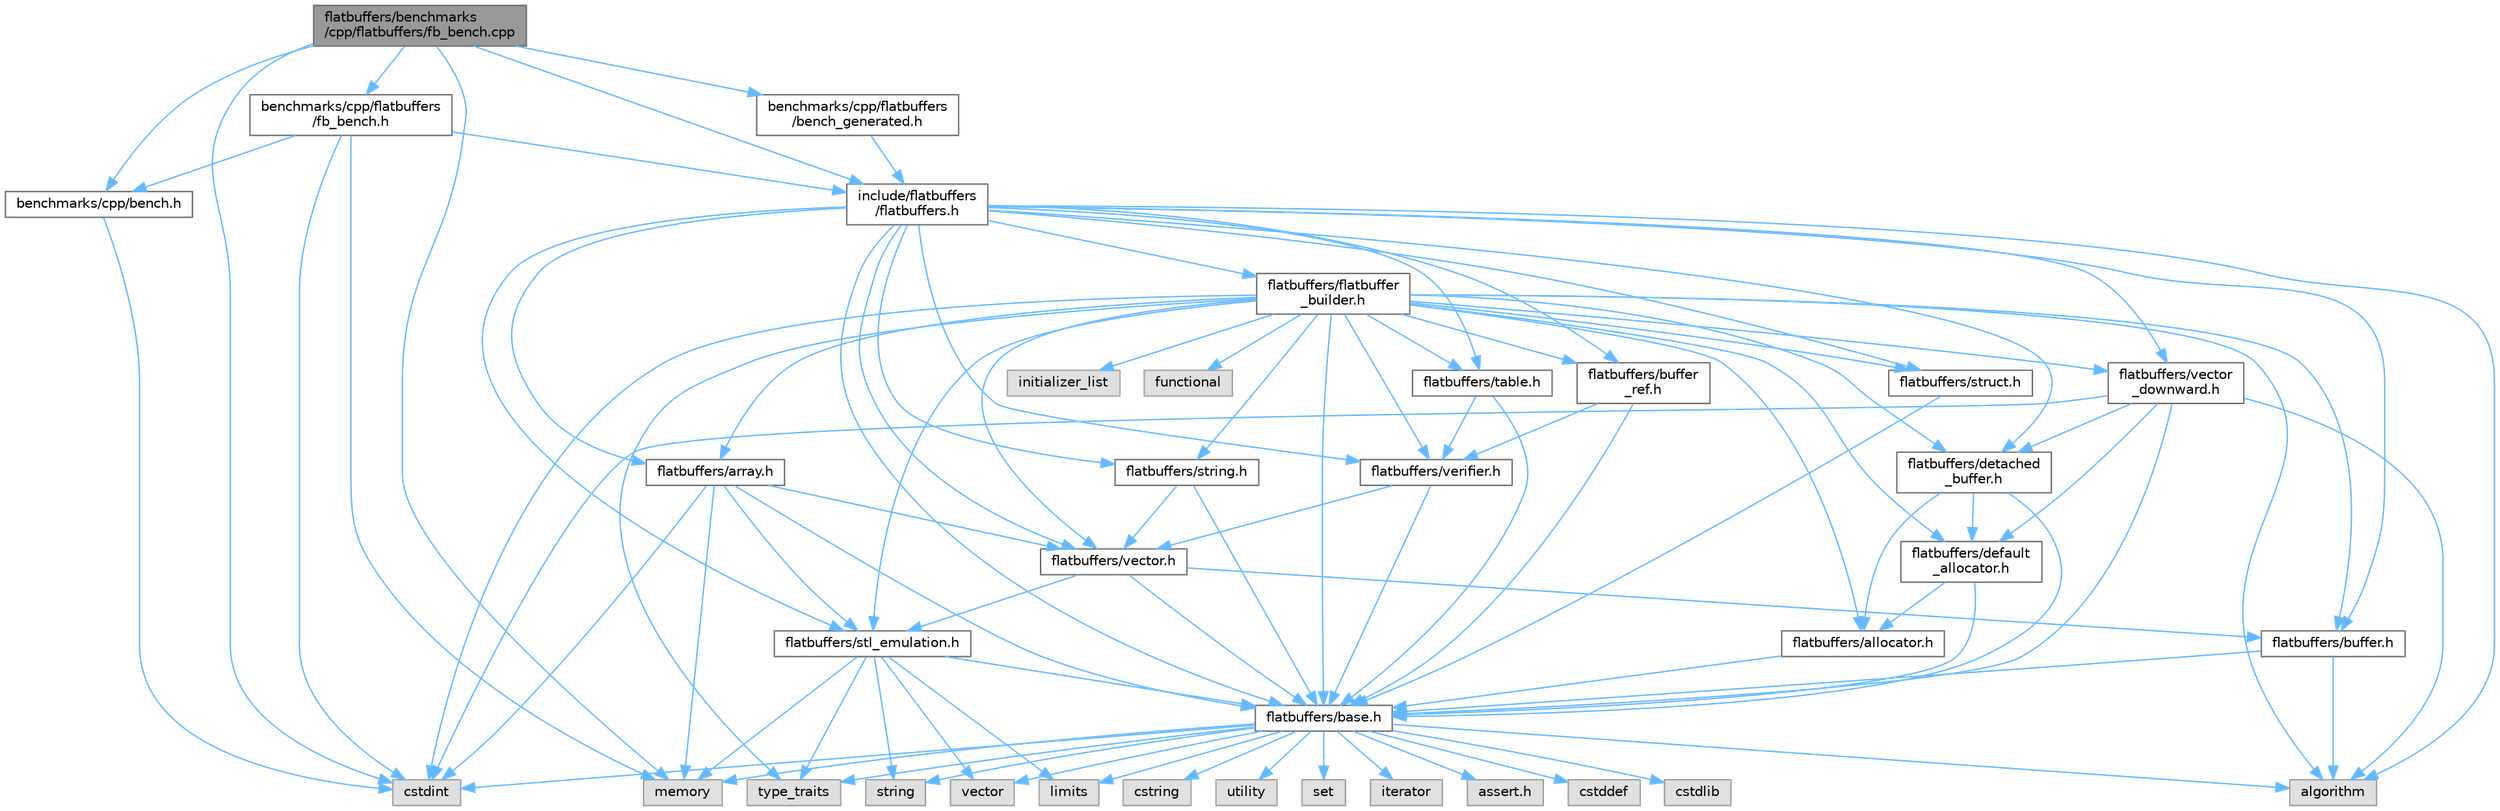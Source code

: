 digraph "flatbuffers/benchmarks/cpp/flatbuffers/fb_bench.cpp"
{
 // LATEX_PDF_SIZE
  bgcolor="transparent";
  edge [fontname=Helvetica,fontsize=10,labelfontname=Helvetica,labelfontsize=10];
  node [fontname=Helvetica,fontsize=10,shape=box,height=0.2,width=0.4];
  Node1 [id="Node000001",label="flatbuffers/benchmarks\l/cpp/flatbuffers/fb_bench.cpp",height=0.2,width=0.4,color="gray40", fillcolor="grey60", style="filled", fontcolor="black",tooltip=" "];
  Node1 -> Node2 [id="edge96_Node000001_Node000002",color="steelblue1",style="solid",tooltip=" "];
  Node2 [id="Node000002",label="benchmarks/cpp/flatbuffers\l/fb_bench.h",height=0.2,width=0.4,color="grey40", fillcolor="white", style="filled",URL="$fb__bench_8h.html",tooltip=" "];
  Node2 -> Node3 [id="edge97_Node000002_Node000003",color="steelblue1",style="solid",tooltip=" "];
  Node3 [id="Node000003",label="cstdint",height=0.2,width=0.4,color="grey60", fillcolor="#E0E0E0", style="filled",tooltip=" "];
  Node2 -> Node4 [id="edge98_Node000002_Node000004",color="steelblue1",style="solid",tooltip=" "];
  Node4 [id="Node000004",label="memory",height=0.2,width=0.4,color="grey60", fillcolor="#E0E0E0", style="filled",tooltip=" "];
  Node2 -> Node5 [id="edge99_Node000002_Node000005",color="steelblue1",style="solid",tooltip=" "];
  Node5 [id="Node000005",label="benchmarks/cpp/bench.h",height=0.2,width=0.4,color="grey40", fillcolor="white", style="filled",URL="$bench_8h.html",tooltip=" "];
  Node5 -> Node3 [id="edge100_Node000005_Node000003",color="steelblue1",style="solid",tooltip=" "];
  Node2 -> Node6 [id="edge101_Node000002_Node000006",color="steelblue1",style="solid",tooltip=" "];
  Node6 [id="Node000006",label="include/flatbuffers\l/flatbuffers.h",height=0.2,width=0.4,color="grey40", fillcolor="white", style="filled",URL="$flatbuffers_8h.html",tooltip=" "];
  Node6 -> Node7 [id="edge102_Node000006_Node000007",color="steelblue1",style="solid",tooltip=" "];
  Node7 [id="Node000007",label="algorithm",height=0.2,width=0.4,color="grey60", fillcolor="#E0E0E0", style="filled",tooltip=" "];
  Node6 -> Node8 [id="edge103_Node000006_Node000008",color="steelblue1",style="solid",tooltip=" "];
  Node8 [id="Node000008",label="flatbuffers/array.h",height=0.2,width=0.4,color="grey40", fillcolor="white", style="filled",URL="$array_8h.html",tooltip=" "];
  Node8 -> Node3 [id="edge104_Node000008_Node000003",color="steelblue1",style="solid",tooltip=" "];
  Node8 -> Node4 [id="edge105_Node000008_Node000004",color="steelblue1",style="solid",tooltip=" "];
  Node8 -> Node9 [id="edge106_Node000008_Node000009",color="steelblue1",style="solid",tooltip=" "];
  Node9 [id="Node000009",label="flatbuffers/base.h",height=0.2,width=0.4,color="grey40", fillcolor="white", style="filled",URL="$base_8h.html",tooltip=" "];
  Node9 -> Node10 [id="edge107_Node000009_Node000010",color="steelblue1",style="solid",tooltip=" "];
  Node10 [id="Node000010",label="assert.h",height=0.2,width=0.4,color="grey60", fillcolor="#E0E0E0", style="filled",tooltip=" "];
  Node9 -> Node3 [id="edge108_Node000009_Node000003",color="steelblue1",style="solid",tooltip=" "];
  Node9 -> Node11 [id="edge109_Node000009_Node000011",color="steelblue1",style="solid",tooltip=" "];
  Node11 [id="Node000011",label="cstddef",height=0.2,width=0.4,color="grey60", fillcolor="#E0E0E0", style="filled",tooltip=" "];
  Node9 -> Node12 [id="edge110_Node000009_Node000012",color="steelblue1",style="solid",tooltip=" "];
  Node12 [id="Node000012",label="cstdlib",height=0.2,width=0.4,color="grey60", fillcolor="#E0E0E0", style="filled",tooltip=" "];
  Node9 -> Node13 [id="edge111_Node000009_Node000013",color="steelblue1",style="solid",tooltip=" "];
  Node13 [id="Node000013",label="cstring",height=0.2,width=0.4,color="grey60", fillcolor="#E0E0E0", style="filled",tooltip=" "];
  Node9 -> Node14 [id="edge112_Node000009_Node000014",color="steelblue1",style="solid",tooltip=" "];
  Node14 [id="Node000014",label="utility",height=0.2,width=0.4,color="grey60", fillcolor="#E0E0E0", style="filled",tooltip=" "];
  Node9 -> Node15 [id="edge113_Node000009_Node000015",color="steelblue1",style="solid",tooltip=" "];
  Node15 [id="Node000015",label="string",height=0.2,width=0.4,color="grey60", fillcolor="#E0E0E0", style="filled",tooltip=" "];
  Node9 -> Node16 [id="edge114_Node000009_Node000016",color="steelblue1",style="solid",tooltip=" "];
  Node16 [id="Node000016",label="type_traits",height=0.2,width=0.4,color="grey60", fillcolor="#E0E0E0", style="filled",tooltip=" "];
  Node9 -> Node17 [id="edge115_Node000009_Node000017",color="steelblue1",style="solid",tooltip=" "];
  Node17 [id="Node000017",label="vector",height=0.2,width=0.4,color="grey60", fillcolor="#E0E0E0", style="filled",tooltip=" "];
  Node9 -> Node18 [id="edge116_Node000009_Node000018",color="steelblue1",style="solid",tooltip=" "];
  Node18 [id="Node000018",label="set",height=0.2,width=0.4,color="grey60", fillcolor="#E0E0E0", style="filled",tooltip=" "];
  Node9 -> Node7 [id="edge117_Node000009_Node000007",color="steelblue1",style="solid",tooltip=" "];
  Node9 -> Node19 [id="edge118_Node000009_Node000019",color="steelblue1",style="solid",tooltip=" "];
  Node19 [id="Node000019",label="limits",height=0.2,width=0.4,color="grey60", fillcolor="#E0E0E0", style="filled",tooltip=" "];
  Node9 -> Node20 [id="edge119_Node000009_Node000020",color="steelblue1",style="solid",tooltip=" "];
  Node20 [id="Node000020",label="iterator",height=0.2,width=0.4,color="grey60", fillcolor="#E0E0E0", style="filled",tooltip=" "];
  Node9 -> Node4 [id="edge120_Node000009_Node000004",color="steelblue1",style="solid",tooltip=" "];
  Node8 -> Node21 [id="edge121_Node000008_Node000021",color="steelblue1",style="solid",tooltip=" "];
  Node21 [id="Node000021",label="flatbuffers/stl_emulation.h",height=0.2,width=0.4,color="grey40", fillcolor="white", style="filled",URL="$stl__emulation_8h.html",tooltip=" "];
  Node21 -> Node9 [id="edge122_Node000021_Node000009",color="steelblue1",style="solid",tooltip=" "];
  Node21 -> Node15 [id="edge123_Node000021_Node000015",color="steelblue1",style="solid",tooltip=" "];
  Node21 -> Node16 [id="edge124_Node000021_Node000016",color="steelblue1",style="solid",tooltip=" "];
  Node21 -> Node17 [id="edge125_Node000021_Node000017",color="steelblue1",style="solid",tooltip=" "];
  Node21 -> Node4 [id="edge126_Node000021_Node000004",color="steelblue1",style="solid",tooltip=" "];
  Node21 -> Node19 [id="edge127_Node000021_Node000019",color="steelblue1",style="solid",tooltip=" "];
  Node8 -> Node22 [id="edge128_Node000008_Node000022",color="steelblue1",style="solid",tooltip=" "];
  Node22 [id="Node000022",label="flatbuffers/vector.h",height=0.2,width=0.4,color="grey40", fillcolor="white", style="filled",URL="$vector_8h.html",tooltip=" "];
  Node22 -> Node9 [id="edge129_Node000022_Node000009",color="steelblue1",style="solid",tooltip=" "];
  Node22 -> Node23 [id="edge130_Node000022_Node000023",color="steelblue1",style="solid",tooltip=" "];
  Node23 [id="Node000023",label="flatbuffers/buffer.h",height=0.2,width=0.4,color="grey40", fillcolor="white", style="filled",URL="$buffer_8h.html",tooltip=" "];
  Node23 -> Node7 [id="edge131_Node000023_Node000007",color="steelblue1",style="solid",tooltip=" "];
  Node23 -> Node9 [id="edge132_Node000023_Node000009",color="steelblue1",style="solid",tooltip=" "];
  Node22 -> Node21 [id="edge133_Node000022_Node000021",color="steelblue1",style="solid",tooltip=" "];
  Node6 -> Node9 [id="edge134_Node000006_Node000009",color="steelblue1",style="solid",tooltip=" "];
  Node6 -> Node23 [id="edge135_Node000006_Node000023",color="steelblue1",style="solid",tooltip=" "];
  Node6 -> Node24 [id="edge136_Node000006_Node000024",color="steelblue1",style="solid",tooltip=" "];
  Node24 [id="Node000024",label="flatbuffers/buffer\l_ref.h",height=0.2,width=0.4,color="grey40", fillcolor="white", style="filled",URL="$buffer__ref_8h.html",tooltip=" "];
  Node24 -> Node9 [id="edge137_Node000024_Node000009",color="steelblue1",style="solid",tooltip=" "];
  Node24 -> Node25 [id="edge138_Node000024_Node000025",color="steelblue1",style="solid",tooltip=" "];
  Node25 [id="Node000025",label="flatbuffers/verifier.h",height=0.2,width=0.4,color="grey40", fillcolor="white", style="filled",URL="$verifier_8h.html",tooltip=" "];
  Node25 -> Node9 [id="edge139_Node000025_Node000009",color="steelblue1",style="solid",tooltip=" "];
  Node25 -> Node22 [id="edge140_Node000025_Node000022",color="steelblue1",style="solid",tooltip=" "];
  Node6 -> Node26 [id="edge141_Node000006_Node000026",color="steelblue1",style="solid",tooltip=" "];
  Node26 [id="Node000026",label="flatbuffers/detached\l_buffer.h",height=0.2,width=0.4,color="grey40", fillcolor="white", style="filled",URL="$detached__buffer_8h.html",tooltip=" "];
  Node26 -> Node27 [id="edge142_Node000026_Node000027",color="steelblue1",style="solid",tooltip=" "];
  Node27 [id="Node000027",label="flatbuffers/allocator.h",height=0.2,width=0.4,color="grey40", fillcolor="white", style="filled",URL="$allocator_8h.html",tooltip=" "];
  Node27 -> Node9 [id="edge143_Node000027_Node000009",color="steelblue1",style="solid",tooltip=" "];
  Node26 -> Node9 [id="edge144_Node000026_Node000009",color="steelblue1",style="solid",tooltip=" "];
  Node26 -> Node28 [id="edge145_Node000026_Node000028",color="steelblue1",style="solid",tooltip=" "];
  Node28 [id="Node000028",label="flatbuffers/default\l_allocator.h",height=0.2,width=0.4,color="grey40", fillcolor="white", style="filled",URL="$default__allocator_8h.html",tooltip=" "];
  Node28 -> Node27 [id="edge146_Node000028_Node000027",color="steelblue1",style="solid",tooltip=" "];
  Node28 -> Node9 [id="edge147_Node000028_Node000009",color="steelblue1",style="solid",tooltip=" "];
  Node6 -> Node29 [id="edge148_Node000006_Node000029",color="steelblue1",style="solid",tooltip=" "];
  Node29 [id="Node000029",label="flatbuffers/flatbuffer\l_builder.h",height=0.2,width=0.4,color="grey40", fillcolor="white", style="filled",URL="$flatbuffer__builder_8h.html",tooltip=" "];
  Node29 -> Node7 [id="edge149_Node000029_Node000007",color="steelblue1",style="solid",tooltip=" "];
  Node29 -> Node3 [id="edge150_Node000029_Node000003",color="steelblue1",style="solid",tooltip=" "];
  Node29 -> Node30 [id="edge151_Node000029_Node000030",color="steelblue1",style="solid",tooltip=" "];
  Node30 [id="Node000030",label="functional",height=0.2,width=0.4,color="grey60", fillcolor="#E0E0E0", style="filled",tooltip=" "];
  Node29 -> Node31 [id="edge152_Node000029_Node000031",color="steelblue1",style="solid",tooltip=" "];
  Node31 [id="Node000031",label="initializer_list",height=0.2,width=0.4,color="grey60", fillcolor="#E0E0E0", style="filled",tooltip=" "];
  Node29 -> Node16 [id="edge153_Node000029_Node000016",color="steelblue1",style="solid",tooltip=" "];
  Node29 -> Node27 [id="edge154_Node000029_Node000027",color="steelblue1",style="solid",tooltip=" "];
  Node29 -> Node8 [id="edge155_Node000029_Node000008",color="steelblue1",style="solid",tooltip=" "];
  Node29 -> Node9 [id="edge156_Node000029_Node000009",color="steelblue1",style="solid",tooltip=" "];
  Node29 -> Node23 [id="edge157_Node000029_Node000023",color="steelblue1",style="solid",tooltip=" "];
  Node29 -> Node24 [id="edge158_Node000029_Node000024",color="steelblue1",style="solid",tooltip=" "];
  Node29 -> Node28 [id="edge159_Node000029_Node000028",color="steelblue1",style="solid",tooltip=" "];
  Node29 -> Node26 [id="edge160_Node000029_Node000026",color="steelblue1",style="solid",tooltip=" "];
  Node29 -> Node21 [id="edge161_Node000029_Node000021",color="steelblue1",style="solid",tooltip=" "];
  Node29 -> Node32 [id="edge162_Node000029_Node000032",color="steelblue1",style="solid",tooltip=" "];
  Node32 [id="Node000032",label="flatbuffers/string.h",height=0.2,width=0.4,color="grey40", fillcolor="white", style="filled",URL="$string_8h.html",tooltip=" "];
  Node32 -> Node9 [id="edge163_Node000032_Node000009",color="steelblue1",style="solid",tooltip=" "];
  Node32 -> Node22 [id="edge164_Node000032_Node000022",color="steelblue1",style="solid",tooltip=" "];
  Node29 -> Node33 [id="edge165_Node000029_Node000033",color="steelblue1",style="solid",tooltip=" "];
  Node33 [id="Node000033",label="flatbuffers/struct.h",height=0.2,width=0.4,color="grey40", fillcolor="white", style="filled",URL="$struct_8h.html",tooltip=" "];
  Node33 -> Node9 [id="edge166_Node000033_Node000009",color="steelblue1",style="solid",tooltip=" "];
  Node29 -> Node34 [id="edge167_Node000029_Node000034",color="steelblue1",style="solid",tooltip=" "];
  Node34 [id="Node000034",label="flatbuffers/table.h",height=0.2,width=0.4,color="grey40", fillcolor="white", style="filled",URL="$table_8h.html",tooltip=" "];
  Node34 -> Node9 [id="edge168_Node000034_Node000009",color="steelblue1",style="solid",tooltip=" "];
  Node34 -> Node25 [id="edge169_Node000034_Node000025",color="steelblue1",style="solid",tooltip=" "];
  Node29 -> Node22 [id="edge170_Node000029_Node000022",color="steelblue1",style="solid",tooltip=" "];
  Node29 -> Node35 [id="edge171_Node000029_Node000035",color="steelblue1",style="solid",tooltip=" "];
  Node35 [id="Node000035",label="flatbuffers/vector\l_downward.h",height=0.2,width=0.4,color="grey40", fillcolor="white", style="filled",URL="$vector__downward_8h.html",tooltip=" "];
  Node35 -> Node7 [id="edge172_Node000035_Node000007",color="steelblue1",style="solid",tooltip=" "];
  Node35 -> Node3 [id="edge173_Node000035_Node000003",color="steelblue1",style="solid",tooltip=" "];
  Node35 -> Node9 [id="edge174_Node000035_Node000009",color="steelblue1",style="solid",tooltip=" "];
  Node35 -> Node28 [id="edge175_Node000035_Node000028",color="steelblue1",style="solid",tooltip=" "];
  Node35 -> Node26 [id="edge176_Node000035_Node000026",color="steelblue1",style="solid",tooltip=" "];
  Node29 -> Node25 [id="edge177_Node000029_Node000025",color="steelblue1",style="solid",tooltip=" "];
  Node6 -> Node21 [id="edge178_Node000006_Node000021",color="steelblue1",style="solid",tooltip=" "];
  Node6 -> Node32 [id="edge179_Node000006_Node000032",color="steelblue1",style="solid",tooltip=" "];
  Node6 -> Node33 [id="edge180_Node000006_Node000033",color="steelblue1",style="solid",tooltip=" "];
  Node6 -> Node34 [id="edge181_Node000006_Node000034",color="steelblue1",style="solid",tooltip=" "];
  Node6 -> Node22 [id="edge182_Node000006_Node000022",color="steelblue1",style="solid",tooltip=" "];
  Node6 -> Node35 [id="edge183_Node000006_Node000035",color="steelblue1",style="solid",tooltip=" "];
  Node6 -> Node25 [id="edge184_Node000006_Node000025",color="steelblue1",style="solid",tooltip=" "];
  Node1 -> Node3 [id="edge185_Node000001_Node000003",color="steelblue1",style="solid",tooltip=" "];
  Node1 -> Node4 [id="edge186_Node000001_Node000004",color="steelblue1",style="solid",tooltip=" "];
  Node1 -> Node5 [id="edge187_Node000001_Node000005",color="steelblue1",style="solid",tooltip=" "];
  Node1 -> Node36 [id="edge188_Node000001_Node000036",color="steelblue1",style="solid",tooltip=" "];
  Node36 [id="Node000036",label="benchmarks/cpp/flatbuffers\l/bench_generated.h",height=0.2,width=0.4,color="grey40", fillcolor="white", style="filled",URL="$bench__generated_8h.html",tooltip=" "];
  Node36 -> Node6 [id="edge189_Node000036_Node000006",color="steelblue1",style="solid",tooltip=" "];
  Node1 -> Node6 [id="edge190_Node000001_Node000006",color="steelblue1",style="solid",tooltip=" "];
}
